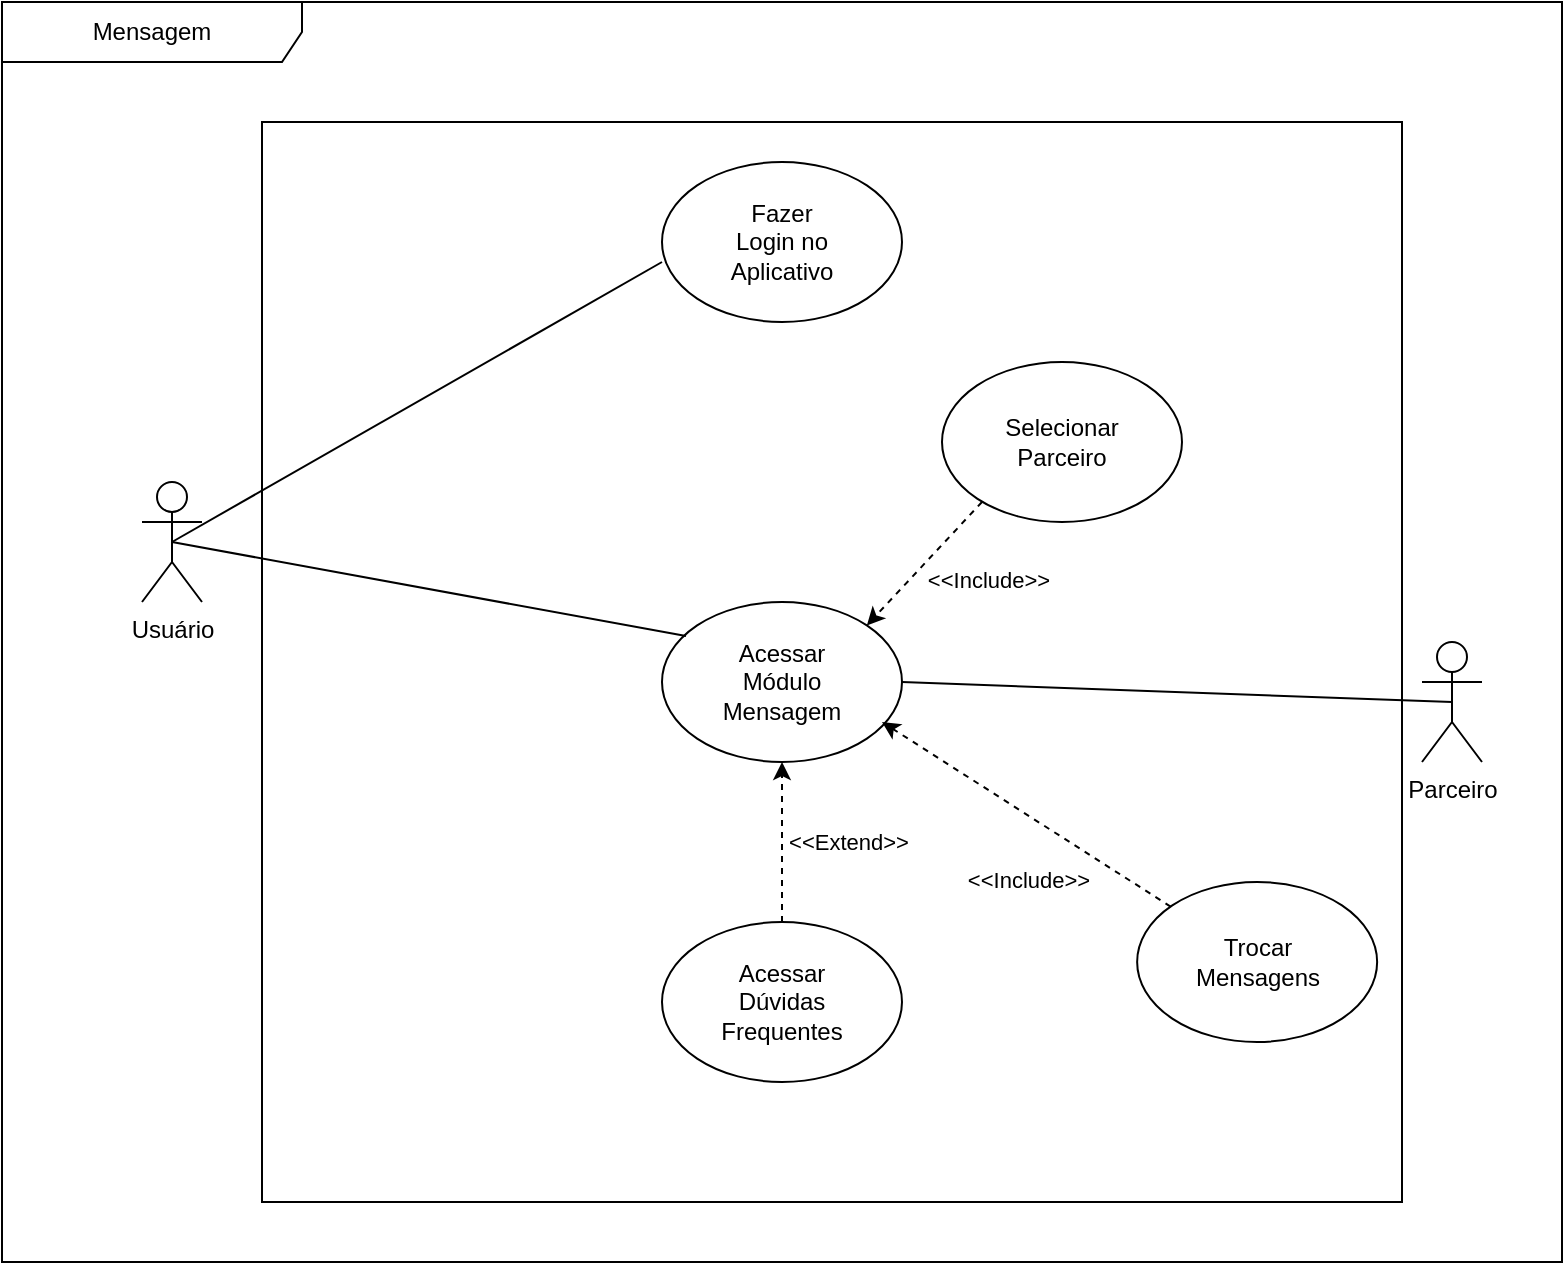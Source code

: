 <mxfile version="15.2.9" type="google"><diagram id="elyG8tfARW-_WNwAYumV" name="Page-1"><mxGraphModel dx="868" dy="1619" grid="1" gridSize="10" guides="1" tooltips="1" connect="1" arrows="1" fold="1" page="1" pageScale="1" pageWidth="827" pageHeight="1169" math="0" shadow="0"><root><mxCell id="0"/><mxCell id="1" parent="0"/><mxCell id="hIKGVZs6eCciPlbi-NVN-1" value="Usuário" style="shape=umlActor;verticalLabelPosition=bottom;verticalAlign=top;html=1;outlineConnect=0;" parent="1" vertex="1"><mxGeometry x="70" y="200" width="30" height="60" as="geometry"/></mxCell><mxCell id="hIKGVZs6eCciPlbi-NVN-2" value="" style="ellipse;whiteSpace=wrap;html=1;" parent="1" vertex="1"><mxGeometry x="330" y="40" width="120" height="80" as="geometry"/></mxCell><mxCell id="hIKGVZs6eCciPlbi-NVN-3" value="Fazer Login no Aplicativo" style="text;html=1;strokeColor=none;fillColor=none;align=center;verticalAlign=middle;whiteSpace=wrap;rounded=0;" parent="1" vertex="1"><mxGeometry x="370" y="70" width="40" height="20" as="geometry"/></mxCell><mxCell id="hIKGVZs6eCciPlbi-NVN-5" value="" style="endArrow=none;html=1;exitX=0.5;exitY=0.5;exitDx=0;exitDy=0;exitPerimeter=0;entryX=0;entryY=0.625;entryDx=0;entryDy=0;entryPerimeter=0;" parent="1" source="hIKGVZs6eCciPlbi-NVN-1" target="hIKGVZs6eCciPlbi-NVN-2" edge="1"><mxGeometry width="50" height="50" relative="1" as="geometry"><mxPoint x="220" y="150" as="sourcePoint"/><mxPoint x="270" y="100" as="targetPoint"/></mxGeometry></mxCell><mxCell id="hIKGVZs6eCciPlbi-NVN-6" value="" style="ellipse;whiteSpace=wrap;html=1;" parent="1" vertex="1"><mxGeometry x="330" y="260" width="120" height="80" as="geometry"/></mxCell><mxCell id="hIKGVZs6eCciPlbi-NVN-7" value="Acessar Módulo Mensagem" style="text;html=1;strokeColor=none;fillColor=none;align=center;verticalAlign=middle;whiteSpace=wrap;rounded=0;" parent="1" vertex="1"><mxGeometry x="370" y="290" width="40" height="20" as="geometry"/></mxCell><mxCell id="hIKGVZs6eCciPlbi-NVN-9" value="" style="endArrow=none;html=1;exitX=0.5;exitY=0.5;exitDx=0;exitDy=0;exitPerimeter=0;entryX=0.1;entryY=0.213;entryDx=0;entryDy=0;entryPerimeter=0;" parent="1" source="hIKGVZs6eCciPlbi-NVN-1" target="hIKGVZs6eCciPlbi-NVN-6" edge="1"><mxGeometry width="50" height="50" relative="1" as="geometry"><mxPoint x="220" y="280" as="sourcePoint"/><mxPoint x="340" y="285" as="targetPoint"/></mxGeometry></mxCell><mxCell id="hIKGVZs6eCciPlbi-NVN-13" value="" style="ellipse;whiteSpace=wrap;html=1;" parent="1" vertex="1"><mxGeometry x="330" y="420" width="120" height="80" as="geometry"/></mxCell><mxCell id="hIKGVZs6eCciPlbi-NVN-14" value="Acessar Dúvidas Frequentes" style="text;html=1;strokeColor=none;fillColor=none;align=center;verticalAlign=middle;whiteSpace=wrap;rounded=0;" parent="1" vertex="1"><mxGeometry x="370" y="450" width="40" height="20" as="geometry"/></mxCell><mxCell id="hIKGVZs6eCciPlbi-NVN-15" value="" style="endArrow=classic;html=1;entryX=0.5;entryY=1;entryDx=0;entryDy=0;exitX=0.5;exitY=0;exitDx=0;exitDy=0;dashed=1;" parent="1" source="hIKGVZs6eCciPlbi-NVN-13" target="hIKGVZs6eCciPlbi-NVN-6" edge="1"><mxGeometry relative="1" as="geometry"><mxPoint x="410" y="390" as="sourcePoint"/><mxPoint x="570" y="390" as="targetPoint"/></mxGeometry></mxCell><mxCell id="hIKGVZs6eCciPlbi-NVN-16" value="&amp;lt;&amp;lt;Extend&amp;gt;&amp;gt;" style="edgeLabel;resizable=0;html=1;align=center;verticalAlign=middle;" parent="hIKGVZs6eCciPlbi-NVN-15" connectable="0" vertex="1"><mxGeometry relative="1" as="geometry"><mxPoint x="33" as="offset"/></mxGeometry></mxCell><mxCell id="hIKGVZs6eCciPlbi-NVN-20" value="Parceiro" style="shape=umlActor;verticalLabelPosition=bottom;verticalAlign=top;html=1;outlineConnect=0;" parent="1" vertex="1"><mxGeometry x="710" y="280" width="30" height="60" as="geometry"/></mxCell><mxCell id="hIKGVZs6eCciPlbi-NVN-25" value="" style="endArrow=none;html=1;entryX=0.5;entryY=0.5;entryDx=0;entryDy=0;entryPerimeter=0;exitX=1;exitY=0.5;exitDx=0;exitDy=0;" parent="1" source="hIKGVZs6eCciPlbi-NVN-6" target="hIKGVZs6eCciPlbi-NVN-20" edge="1"><mxGeometry width="50" height="50" relative="1" as="geometry"><mxPoint x="440" y="315" as="sourcePoint"/><mxPoint x="610" y="320" as="targetPoint"/></mxGeometry></mxCell><mxCell id="hIKGVZs6eCciPlbi-NVN-26" value="" style="ellipse;whiteSpace=wrap;html=1;" parent="1" vertex="1"><mxGeometry x="470" y="140" width="120" height="80" as="geometry"/></mxCell><mxCell id="hIKGVZs6eCciPlbi-NVN-29" value="" style="endArrow=classic;html=1;entryX=1;entryY=0;entryDx=0;entryDy=0;dashed=1;" parent="1" target="hIKGVZs6eCciPlbi-NVN-6" edge="1"><mxGeometry width="50" height="50" relative="1" as="geometry"><mxPoint x="490" y="210" as="sourcePoint"/><mxPoint x="540" y="160" as="targetPoint"/><Array as="points"/></mxGeometry></mxCell><mxCell id="hIKGVZs6eCciPlbi-NVN-30" value="&amp;lt;&amp;lt;Include&amp;gt;&amp;gt;" style="edgeLabel;resizable=0;html=1;align=center;verticalAlign=middle;" parent="1" connectable="0" vertex="1"><mxGeometry x="480" y="240" as="geometry"><mxPoint x="13" y="9" as="offset"/></mxGeometry></mxCell><mxCell id="hIKGVZs6eCciPlbi-NVN-31" value="Selecionar Parceiro" style="text;html=1;strokeColor=none;fillColor=none;align=center;verticalAlign=middle;whiteSpace=wrap;rounded=0;" parent="1" vertex="1"><mxGeometry x="510" y="170" width="40" height="20" as="geometry"/></mxCell><mxCell id="hIKGVZs6eCciPlbi-NVN-34" value="" style="ellipse;whiteSpace=wrap;html=1;" parent="1" vertex="1"><mxGeometry x="567.57" y="400" width="120" height="80" as="geometry"/></mxCell><mxCell id="hIKGVZs6eCciPlbi-NVN-35" value="" style="endArrow=classic;html=1;dashed=1;" parent="1" source="hIKGVZs6eCciPlbi-NVN-34" edge="1"><mxGeometry width="50" height="50" relative="1" as="geometry"><mxPoint x="587.57" y="470" as="sourcePoint"/><mxPoint x="440" y="320" as="targetPoint"/><Array as="points"/></mxGeometry></mxCell><mxCell id="hIKGVZs6eCciPlbi-NVN-36" value="&amp;lt;&amp;lt;Include&amp;gt;&amp;gt;" style="edgeLabel;resizable=0;html=1;align=center;verticalAlign=middle;" parent="1" connectable="0" vertex="1"><mxGeometry x="500.0" y="390" as="geometry"><mxPoint x="13" y="9" as="offset"/></mxGeometry></mxCell><mxCell id="hIKGVZs6eCciPlbi-NVN-38" value="Trocar Mensagens" style="text;html=1;strokeColor=none;fillColor=none;align=center;verticalAlign=middle;whiteSpace=wrap;rounded=0;" parent="1" vertex="1"><mxGeometry x="607.57" y="430" width="40" height="20" as="geometry"/></mxCell><mxCell id="XTyikzYxdnHWAbLj3Kp4-1" value="&lt;font style=&quot;vertical-align: inherit&quot;&gt;&lt;font style=&quot;vertical-align: inherit&quot;&gt;Mensagem&lt;/font&gt;&lt;/font&gt;" style="shape=umlFrame;whiteSpace=wrap;html=1;fillColor=none;width=150;height=30;swimlaneFillColor=none;" vertex="1" parent="1"><mxGeometry y="-40" width="780" height="630" as="geometry"/></mxCell><mxCell id="XTyikzYxdnHWAbLj3Kp4-2" value="" style="rounded=0;whiteSpace=wrap;html=1;fillColor=none;" vertex="1" parent="1"><mxGeometry x="130" y="20" width="570" height="540" as="geometry"/></mxCell></root></mxGraphModel></diagram></mxfile>